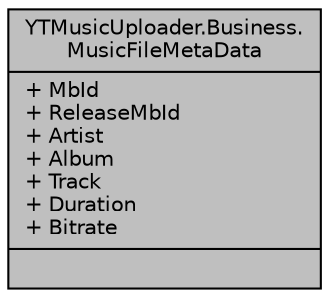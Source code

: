 digraph "YTMusicUploader.Business.MusicFileMetaData"
{
 // LATEX_PDF_SIZE
  edge [fontname="Helvetica",fontsize="10",labelfontname="Helvetica",labelfontsize="10"];
  node [fontname="Helvetica",fontsize="10",shape=record];
  Node1 [label="{YTMusicUploader.Business.\lMusicFileMetaData\n|+ MbId\l+ ReleaseMbId\l+ Artist\l+ Album\l+ Track\l+ Duration\l+ Bitrate\l|}",height=0.2,width=0.4,color="black", fillcolor="grey75", style="filled", fontcolor="black",tooltip="Custom music file meta tag object"];
}
